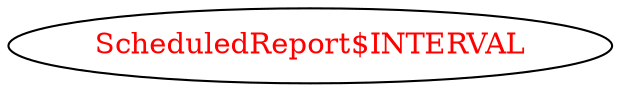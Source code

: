 digraph dependencyGraph {
 concentrate=true;
 ranksep="2.0";
 rankdir="LR"; 
 splines="ortho";
"ScheduledReport$INTERVAL" [fontcolor="red"];
}